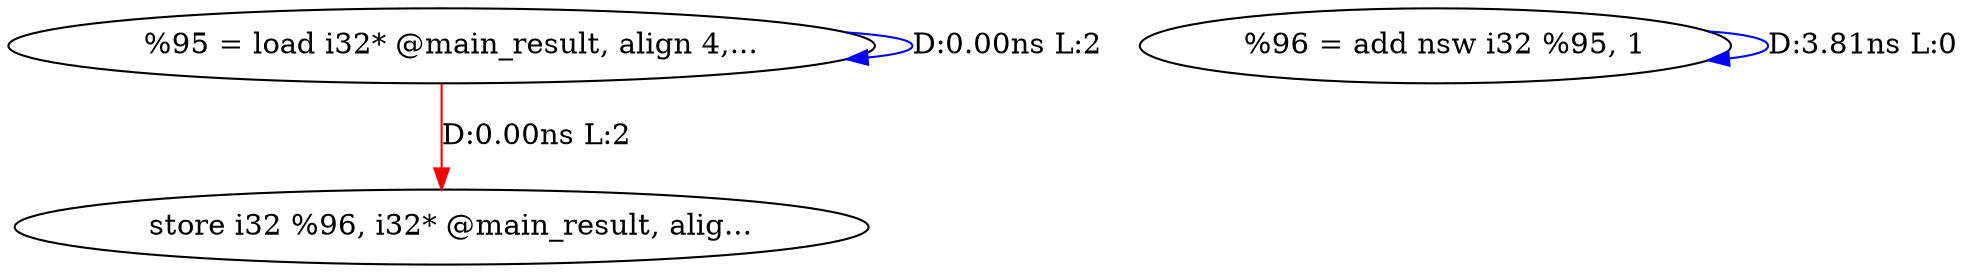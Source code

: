 digraph {
Node0x411b8b0[label="  %95 = load i32* @main_result, align 4,..."];
Node0x411b8b0 -> Node0x411b8b0[label="D:0.00ns L:2",color=blue];
Node0x411bb30[label="  store i32 %96, i32* @main_result, alig..."];
Node0x411b8b0 -> Node0x411bb30[label="D:0.00ns L:2",color=red];
Node0x411b9f0[label="  %96 = add nsw i32 %95, 1"];
Node0x411b9f0 -> Node0x411b9f0[label="D:3.81ns L:0",color=blue];
}

